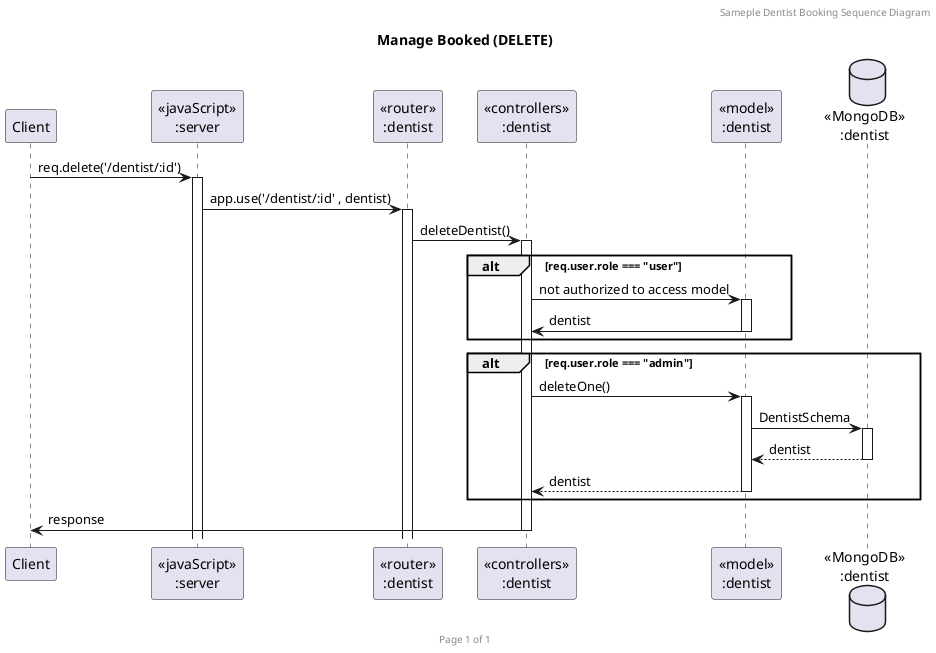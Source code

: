 @startuml Manage Dentist (DELETE)

header Sameple Dentist Booking Sequence Diagram
footer Page %page% of %lastpage%
title "Manage Booked (DELETE)"

participant "Client" as client
participant "<<javaScript>>\n:server" as server
participant "<<router>>\n:dentist" as routerDentist
participant "<<controllers>>\n:dentist" as controllersDentist
participant "<<model>>\n:dentist" as modelDentist
database "<<MongoDB>>\n:dentist" as DentistDatabase

client->server ++:req.delete('/dentist/:id')
server->routerDentist ++:app.use('/dentist/:id' , dentist)
routerDentist -> controllersDentist ++:deleteDentist()

alt req.user.role === "user"
    controllersDentist->modelDentist ++:not authorized to access model
    modelDentist -> controllersDentist --:dentist
end
alt req.user.role === "admin"
    controllersDentist->modelDentist ++:deleteOne()
modelDentist ->DentistDatabase ++: DentistSchema
DentistDatabase --> modelDentist --: dentist
controllersDentist <-- modelDentist --:dentist
end
controllersDentist->client --:response

@enduml